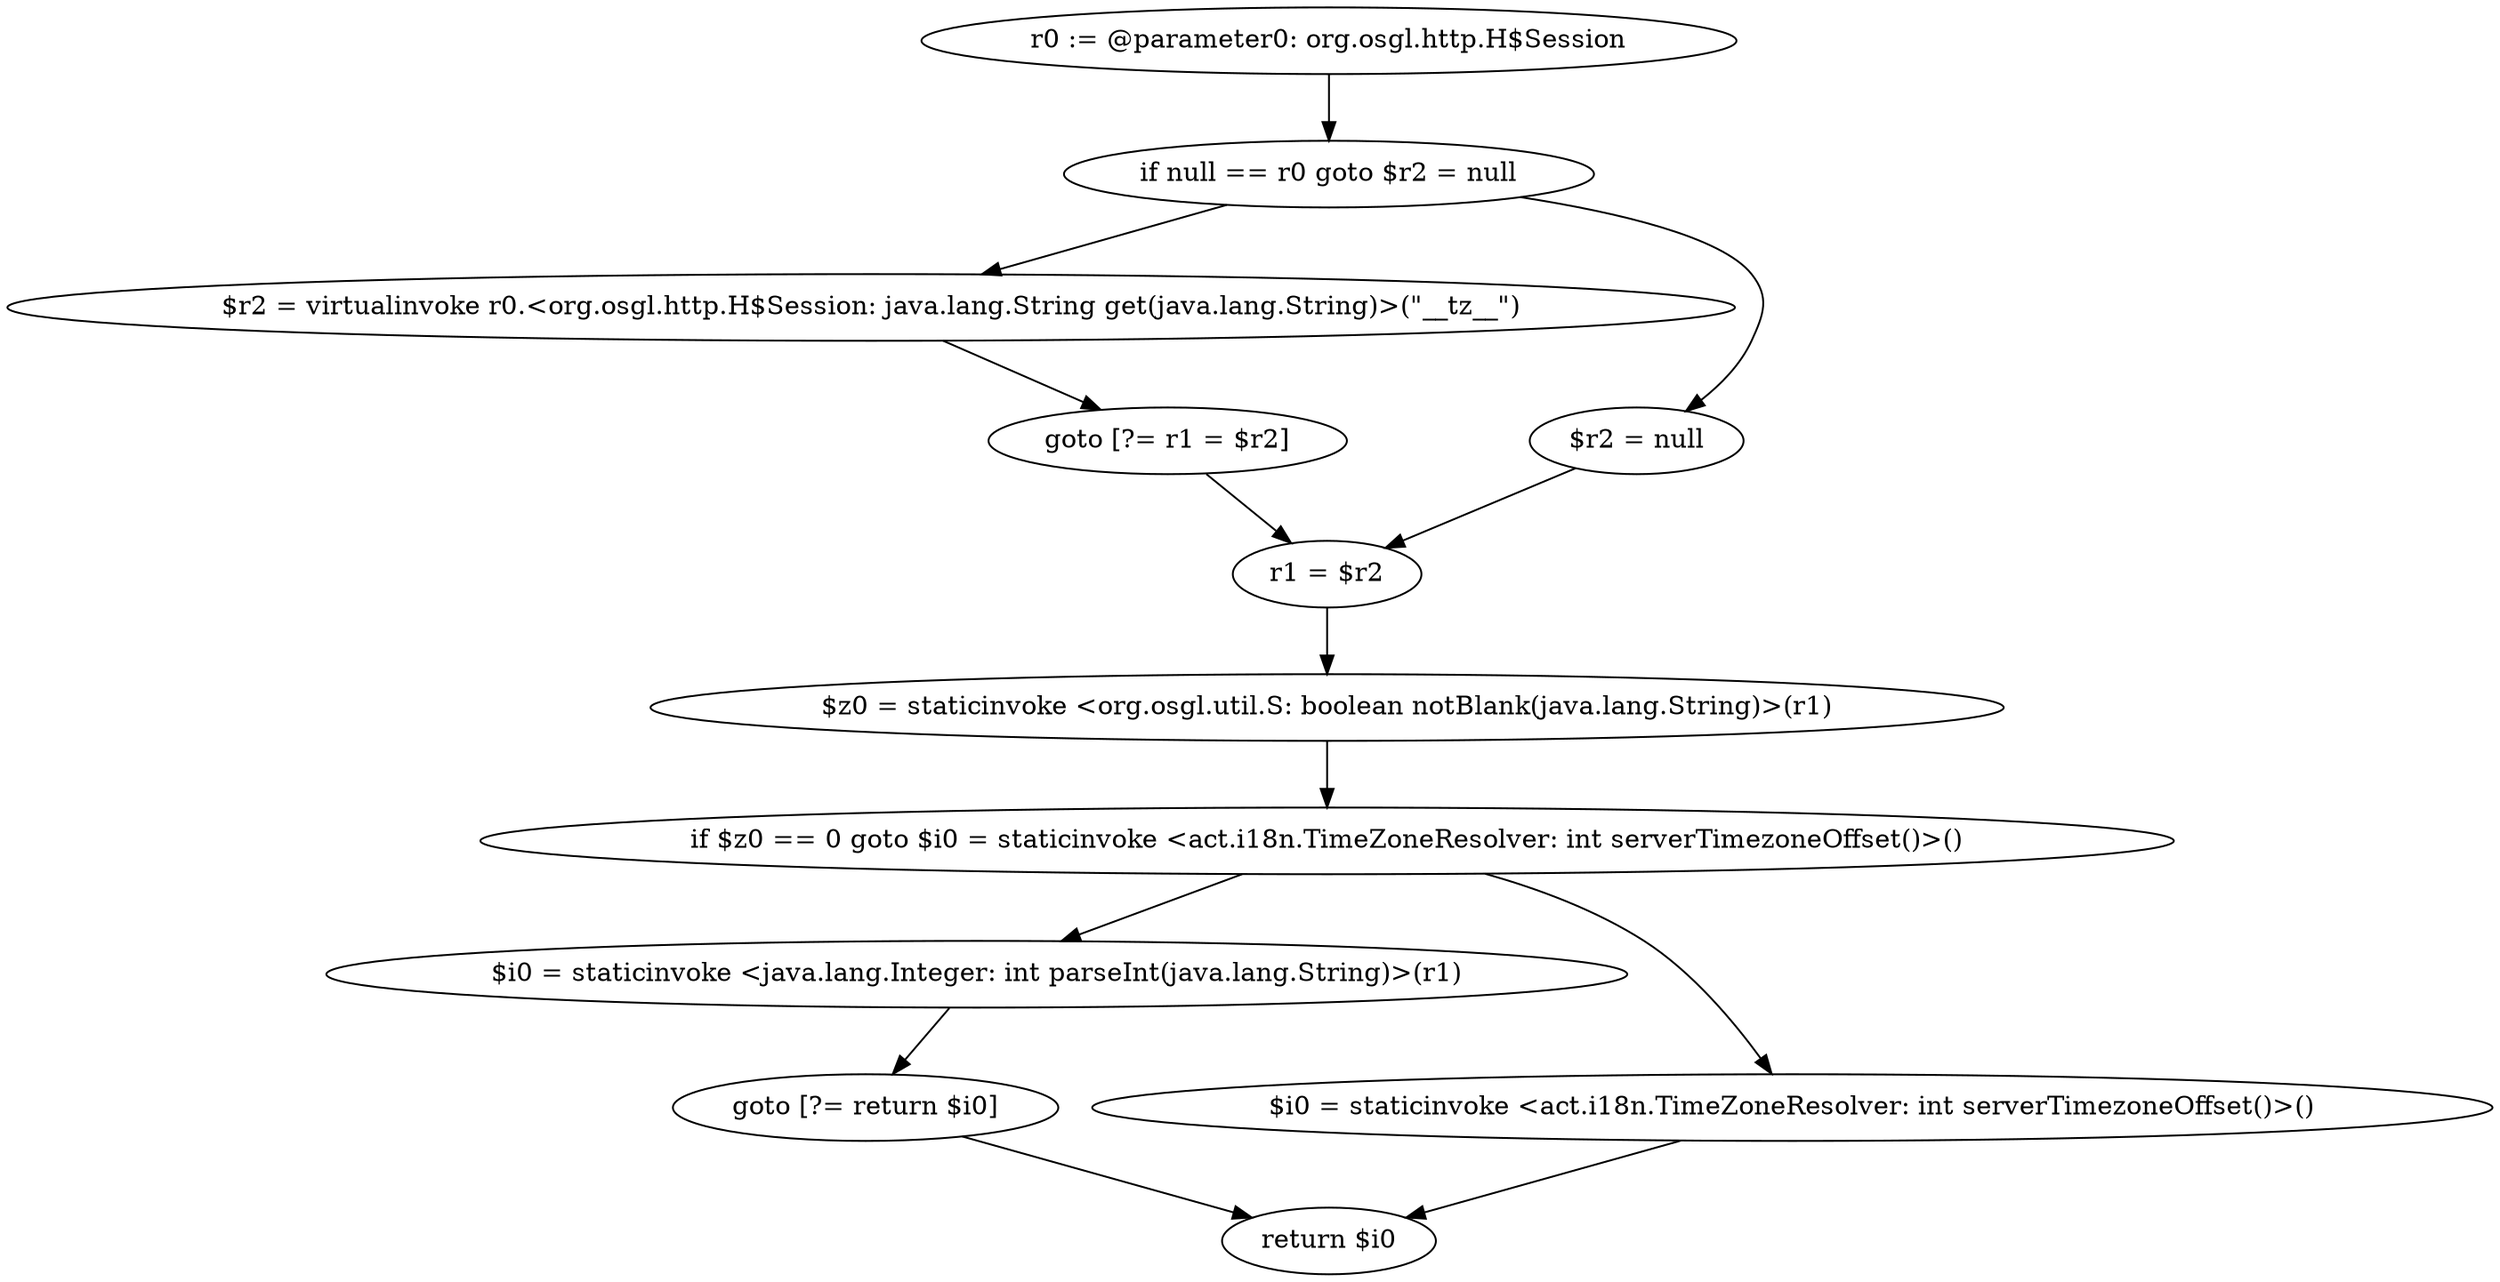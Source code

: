 digraph "unitGraph" {
    "r0 := @parameter0: org.osgl.http.H$Session"
    "if null == r0 goto $r2 = null"
    "$r2 = virtualinvoke r0.<org.osgl.http.H$Session: java.lang.String get(java.lang.String)>(\"__tz__\")"
    "goto [?= r1 = $r2]"
    "$r2 = null"
    "r1 = $r2"
    "$z0 = staticinvoke <org.osgl.util.S: boolean notBlank(java.lang.String)>(r1)"
    "if $z0 == 0 goto $i0 = staticinvoke <act.i18n.TimeZoneResolver: int serverTimezoneOffset()>()"
    "$i0 = staticinvoke <java.lang.Integer: int parseInt(java.lang.String)>(r1)"
    "goto [?= return $i0]"
    "$i0 = staticinvoke <act.i18n.TimeZoneResolver: int serverTimezoneOffset()>()"
    "return $i0"
    "r0 := @parameter0: org.osgl.http.H$Session"->"if null == r0 goto $r2 = null";
    "if null == r0 goto $r2 = null"->"$r2 = virtualinvoke r0.<org.osgl.http.H$Session: java.lang.String get(java.lang.String)>(\"__tz__\")";
    "if null == r0 goto $r2 = null"->"$r2 = null";
    "$r2 = virtualinvoke r0.<org.osgl.http.H$Session: java.lang.String get(java.lang.String)>(\"__tz__\")"->"goto [?= r1 = $r2]";
    "goto [?= r1 = $r2]"->"r1 = $r2";
    "$r2 = null"->"r1 = $r2";
    "r1 = $r2"->"$z0 = staticinvoke <org.osgl.util.S: boolean notBlank(java.lang.String)>(r1)";
    "$z0 = staticinvoke <org.osgl.util.S: boolean notBlank(java.lang.String)>(r1)"->"if $z0 == 0 goto $i0 = staticinvoke <act.i18n.TimeZoneResolver: int serverTimezoneOffset()>()";
    "if $z0 == 0 goto $i0 = staticinvoke <act.i18n.TimeZoneResolver: int serverTimezoneOffset()>()"->"$i0 = staticinvoke <java.lang.Integer: int parseInt(java.lang.String)>(r1)";
    "if $z0 == 0 goto $i0 = staticinvoke <act.i18n.TimeZoneResolver: int serverTimezoneOffset()>()"->"$i0 = staticinvoke <act.i18n.TimeZoneResolver: int serverTimezoneOffset()>()";
    "$i0 = staticinvoke <java.lang.Integer: int parseInt(java.lang.String)>(r1)"->"goto [?= return $i0]";
    "goto [?= return $i0]"->"return $i0";
    "$i0 = staticinvoke <act.i18n.TimeZoneResolver: int serverTimezoneOffset()>()"->"return $i0";
}
